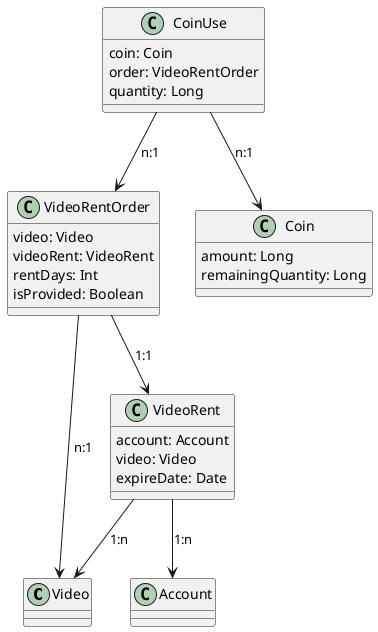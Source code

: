@startuml

class Video

class Account

class VideoRent {
    account: Account
    video: Video
    expireDate: Date
}

class VideoRentOrder {
    video: Video
    videoRent: VideoRent
    rentDays: Int
    isProvided: Boolean
}

class Coin {
    amount: Long
    remainingQuantity: Long
}

class CoinUse {
    coin: Coin
    order: VideoRentOrder
    quantity: Long
}

VideoRent --> Video: 1:n
VideoRent --> Account: 1:n

VideoRentOrder --> Video: n:1
VideoRentOrder --> VideoRent: 1:1

CoinUse --> Coin: n:1
CoinUse --> VideoRentOrder: n:1

@enduml